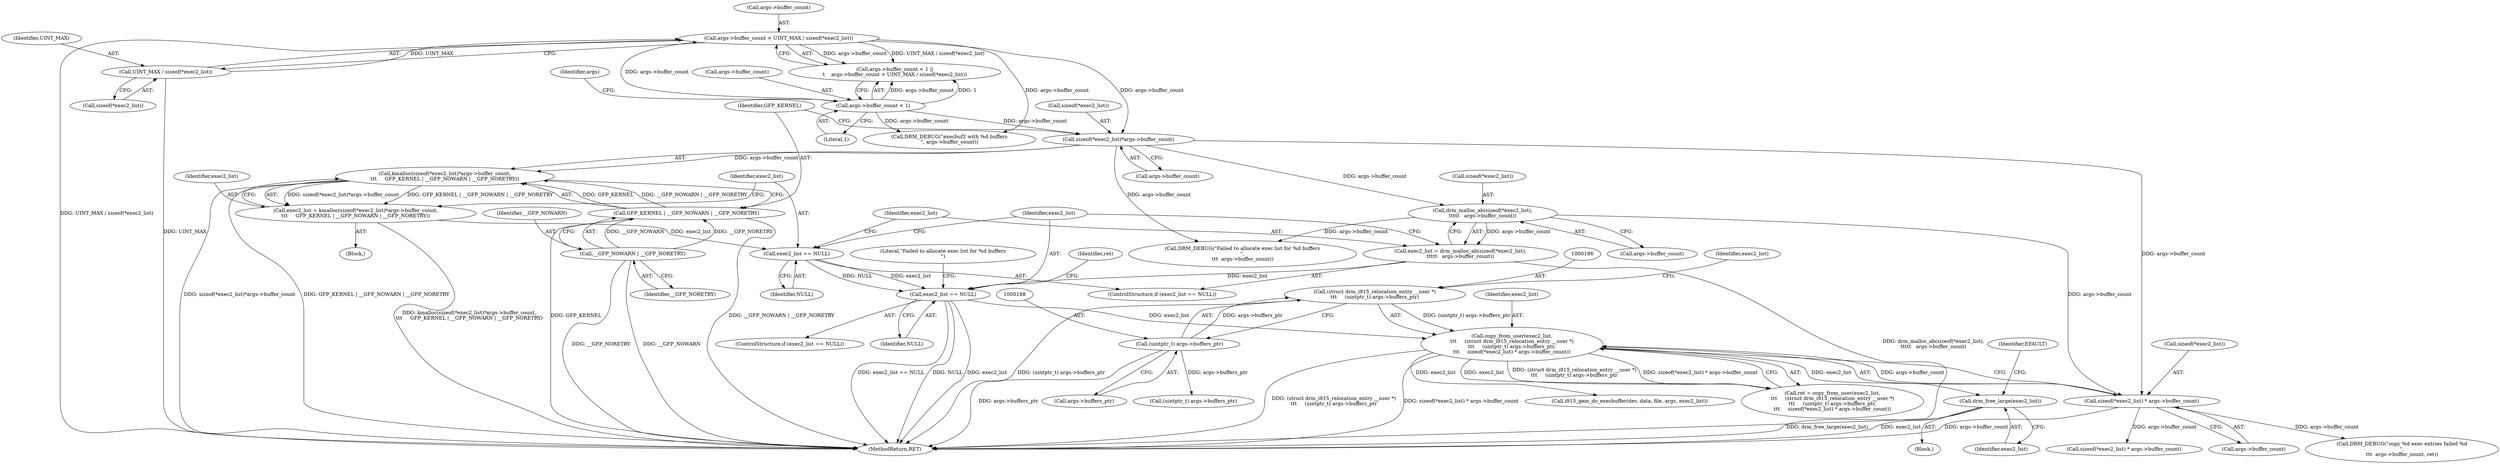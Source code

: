 digraph "0_linux_ed8cd3b2cd61004cab85380c52b1817aca1ca49b@API" {
"1000210" [label="(Call,drm_free_large(exec2_list))"];
"1000183" [label="(Call,copy_from_user(exec2_list,\n\t\t\t     (struct drm_i915_relocation_entry __user *)\n\t\t\t     (uintptr_t) args->buffers_ptr,\n\t\t\t     sizeof(*exec2_list) * args->buffer_count))"];
"1000169" [label="(Call,exec2_list == NULL)"];
"1000156" [label="(Call,exec2_list == NULL)"];
"1000140" [label="(Call,exec2_list = kmalloc(sizeof(*exec2_list)*args->buffer_count,\n\t\t\t     GFP_KERNEL | __GFP_NOWARN | __GFP_NORETRY))"];
"1000142" [label="(Call,kmalloc(sizeof(*exec2_list)*args->buffer_count,\n\t\t\t     GFP_KERNEL | __GFP_NOWARN | __GFP_NORETRY))"];
"1000143" [label="(Call,sizeof(*exec2_list)*args->buffer_count)"];
"1000122" [label="(Call,args->buffer_count > UINT_MAX / sizeof(*exec2_list))"];
"1000117" [label="(Call,args->buffer_count < 1)"];
"1000126" [label="(Call,UINT_MAX / sizeof(*exec2_list))"];
"1000150" [label="(Call,GFP_KERNEL | __GFP_NOWARN | __GFP_NORETRY)"];
"1000152" [label="(Call,__GFP_NOWARN | __GFP_NORETRY)"];
"1000159" [label="(Call,exec2_list = drm_malloc_ab(sizeof(*exec2_list),\n\t\t\t\t\t   args->buffer_count))"];
"1000161" [label="(Call,drm_malloc_ab(sizeof(*exec2_list),\n\t\t\t\t\t   args->buffer_count))"];
"1000185" [label="(Call,(struct drm_i915_relocation_entry __user *)\n\t\t\t     (uintptr_t) args->buffers_ptr)"];
"1000187" [label="(Call,(uintptr_t) args->buffers_ptr)"];
"1000192" [label="(Call,sizeof(*exec2_list) * args->buffer_count)"];
"1000185" [label="(Call,(struct drm_i915_relocation_entry __user *)\n\t\t\t     (uintptr_t) args->buffers_ptr)"];
"1000160" [label="(Identifier,exec2_list)"];
"1000217" [label="(Call,i915_gem_do_execbuffer(dev, data, file, args, exec2_list))"];
"1000157" [label="(Identifier,exec2_list)"];
"1000150" [label="(Call,GFP_KERNEL | __GFP_NOWARN | __GFP_NORETRY)"];
"1000128" [label="(Call,sizeof(*exec2_list))"];
"1000156" [label="(Call,exec2_list == NULL)"];
"1000158" [label="(Identifier,NULL)"];
"1000116" [label="(Call,args->buffer_count < 1 ||\n\t    args->buffer_count > UINT_MAX / sizeof(*exec2_list))"];
"1000187" [label="(Call,(uintptr_t) args->buffers_ptr)"];
"1000161" [label="(Call,drm_malloc_ab(sizeof(*exec2_list),\n\t\t\t\t\t   args->buffer_count))"];
"1000142" [label="(Call,kmalloc(sizeof(*exec2_list)*args->buffer_count,\n\t\t\t     GFP_KERNEL | __GFP_NOWARN | __GFP_NORETRY))"];
"1000127" [label="(Identifier,UINT_MAX)"];
"1000132" [label="(Call,DRM_DEBUG(\"execbuf2 with %d buffers\n\", args->buffer_count))"];
"1000155" [label="(ControlStructure,if (exec2_list == NULL))"];
"1000162" [label="(Call,sizeof(*exec2_list))"];
"1000122" [label="(Call,args->buffer_count > UINT_MAX / sizeof(*exec2_list))"];
"1000232" [label="(Call,(uintptr_t) args->buffers_ptr)"];
"1000169" [label="(Call,exec2_list == NULL)"];
"1000204" [label="(Call,DRM_DEBUG(\"copy %d exec entries failed %d\n\",\n\t\t\t  args->buffer_count, ret))"];
"1000189" [label="(Call,args->buffers_ptr)"];
"1000214" [label="(Identifier,EFAULT)"];
"1000211" [label="(Identifier,exec2_list)"];
"1000203" [label="(Block,)"];
"1000192" [label="(Call,sizeof(*exec2_list) * args->buffer_count)"];
"1000170" [label="(Identifier,exec2_list)"];
"1000165" [label="(Call,args->buffer_count)"];
"1000168" [label="(ControlStructure,if (exec2_list == NULL))"];
"1000140" [label="(Call,exec2_list = kmalloc(sizeof(*exec2_list)*args->buffer_count,\n\t\t\t     GFP_KERNEL | __GFP_NOWARN | __GFP_NORETRY))"];
"1000143" [label="(Call,sizeof(*exec2_list)*args->buffer_count)"];
"1000181" [label="(Call,ret = copy_from_user(exec2_list,\n\t\t\t     (struct drm_i915_relocation_entry __user *)\n\t\t\t     (uintptr_t) args->buffers_ptr,\n\t\t\t     sizeof(*exec2_list) * args->buffer_count))"];
"1000154" [label="(Identifier,__GFP_NORETRY)"];
"1000196" [label="(Call,args->buffer_count)"];
"1000262" [label="(MethodReturn,RET)"];
"1000159" [label="(Call,exec2_list = drm_malloc_ab(sizeof(*exec2_list),\n\t\t\t\t\t   args->buffer_count))"];
"1000174" [label="(Literal,\"Failed to allocate exec list for %d buffers\n\")"];
"1000210" [label="(Call,drm_free_large(exec2_list))"];
"1000121" [label="(Literal,1)"];
"1000184" [label="(Identifier,exec2_list)"];
"1000182" [label="(Identifier,ret)"];
"1000195" [label="(Identifier,exec2_list)"];
"1000141" [label="(Identifier,exec2_list)"];
"1000173" [label="(Call,DRM_DEBUG(\"Failed to allocate exec list for %d buffers\n\",\n\t\t\t  args->buffer_count))"];
"1000238" [label="(Call,sizeof(*exec2_list) * args->buffer_count)"];
"1000153" [label="(Identifier,__GFP_NOWARN)"];
"1000147" [label="(Call,args->buffer_count)"];
"1000151" [label="(Identifier,GFP_KERNEL)"];
"1000126" [label="(Call,UINT_MAX / sizeof(*exec2_list))"];
"1000183" [label="(Call,copy_from_user(exec2_list,\n\t\t\t     (struct drm_i915_relocation_entry __user *)\n\t\t\t     (uintptr_t) args->buffers_ptr,\n\t\t\t     sizeof(*exec2_list) * args->buffer_count))"];
"1000105" [label="(Block,)"];
"1000193" [label="(Call,sizeof(*exec2_list))"];
"1000152" [label="(Call,__GFP_NOWARN | __GFP_NORETRY)"];
"1000118" [label="(Call,args->buffer_count)"];
"1000144" [label="(Call,sizeof(*exec2_list))"];
"1000171" [label="(Identifier,NULL)"];
"1000123" [label="(Call,args->buffer_count)"];
"1000124" [label="(Identifier,args)"];
"1000117" [label="(Call,args->buffer_count < 1)"];
"1000210" -> "1000203"  [label="AST: "];
"1000210" -> "1000211"  [label="CFG: "];
"1000211" -> "1000210"  [label="AST: "];
"1000214" -> "1000210"  [label="CFG: "];
"1000210" -> "1000262"  [label="DDG: drm_free_large(exec2_list)"];
"1000210" -> "1000262"  [label="DDG: exec2_list"];
"1000183" -> "1000210"  [label="DDG: exec2_list"];
"1000183" -> "1000181"  [label="AST: "];
"1000183" -> "1000192"  [label="CFG: "];
"1000184" -> "1000183"  [label="AST: "];
"1000185" -> "1000183"  [label="AST: "];
"1000192" -> "1000183"  [label="AST: "];
"1000181" -> "1000183"  [label="CFG: "];
"1000183" -> "1000262"  [label="DDG: (struct drm_i915_relocation_entry __user *)\n\t\t\t     (uintptr_t) args->buffers_ptr"];
"1000183" -> "1000262"  [label="DDG: sizeof(*exec2_list) * args->buffer_count"];
"1000183" -> "1000181"  [label="DDG: exec2_list"];
"1000183" -> "1000181"  [label="DDG: (struct drm_i915_relocation_entry __user *)\n\t\t\t     (uintptr_t) args->buffers_ptr"];
"1000183" -> "1000181"  [label="DDG: sizeof(*exec2_list) * args->buffer_count"];
"1000169" -> "1000183"  [label="DDG: exec2_list"];
"1000185" -> "1000183"  [label="DDG: (uintptr_t) args->buffers_ptr"];
"1000192" -> "1000183"  [label="DDG: args->buffer_count"];
"1000183" -> "1000217"  [label="DDG: exec2_list"];
"1000169" -> "1000168"  [label="AST: "];
"1000169" -> "1000171"  [label="CFG: "];
"1000170" -> "1000169"  [label="AST: "];
"1000171" -> "1000169"  [label="AST: "];
"1000174" -> "1000169"  [label="CFG: "];
"1000182" -> "1000169"  [label="CFG: "];
"1000169" -> "1000262"  [label="DDG: exec2_list == NULL"];
"1000169" -> "1000262"  [label="DDG: NULL"];
"1000169" -> "1000262"  [label="DDG: exec2_list"];
"1000156" -> "1000169"  [label="DDG: exec2_list"];
"1000156" -> "1000169"  [label="DDG: NULL"];
"1000159" -> "1000169"  [label="DDG: exec2_list"];
"1000156" -> "1000155"  [label="AST: "];
"1000156" -> "1000158"  [label="CFG: "];
"1000157" -> "1000156"  [label="AST: "];
"1000158" -> "1000156"  [label="AST: "];
"1000160" -> "1000156"  [label="CFG: "];
"1000170" -> "1000156"  [label="CFG: "];
"1000140" -> "1000156"  [label="DDG: exec2_list"];
"1000140" -> "1000105"  [label="AST: "];
"1000140" -> "1000142"  [label="CFG: "];
"1000141" -> "1000140"  [label="AST: "];
"1000142" -> "1000140"  [label="AST: "];
"1000157" -> "1000140"  [label="CFG: "];
"1000140" -> "1000262"  [label="DDG: kmalloc(sizeof(*exec2_list)*args->buffer_count,\n\t\t\t     GFP_KERNEL | __GFP_NOWARN | __GFP_NORETRY)"];
"1000142" -> "1000140"  [label="DDG: sizeof(*exec2_list)*args->buffer_count"];
"1000142" -> "1000140"  [label="DDG: GFP_KERNEL | __GFP_NOWARN | __GFP_NORETRY"];
"1000142" -> "1000150"  [label="CFG: "];
"1000143" -> "1000142"  [label="AST: "];
"1000150" -> "1000142"  [label="AST: "];
"1000142" -> "1000262"  [label="DDG: sizeof(*exec2_list)*args->buffer_count"];
"1000142" -> "1000262"  [label="DDG: GFP_KERNEL | __GFP_NOWARN | __GFP_NORETRY"];
"1000143" -> "1000142"  [label="DDG: args->buffer_count"];
"1000150" -> "1000142"  [label="DDG: GFP_KERNEL"];
"1000150" -> "1000142"  [label="DDG: __GFP_NOWARN | __GFP_NORETRY"];
"1000143" -> "1000147"  [label="CFG: "];
"1000144" -> "1000143"  [label="AST: "];
"1000147" -> "1000143"  [label="AST: "];
"1000151" -> "1000143"  [label="CFG: "];
"1000122" -> "1000143"  [label="DDG: args->buffer_count"];
"1000117" -> "1000143"  [label="DDG: args->buffer_count"];
"1000143" -> "1000161"  [label="DDG: args->buffer_count"];
"1000143" -> "1000173"  [label="DDG: args->buffer_count"];
"1000143" -> "1000192"  [label="DDG: args->buffer_count"];
"1000122" -> "1000116"  [label="AST: "];
"1000122" -> "1000126"  [label="CFG: "];
"1000123" -> "1000122"  [label="AST: "];
"1000126" -> "1000122"  [label="AST: "];
"1000116" -> "1000122"  [label="CFG: "];
"1000122" -> "1000262"  [label="DDG: UINT_MAX / sizeof(*exec2_list)"];
"1000122" -> "1000116"  [label="DDG: args->buffer_count"];
"1000122" -> "1000116"  [label="DDG: UINT_MAX / sizeof(*exec2_list)"];
"1000117" -> "1000122"  [label="DDG: args->buffer_count"];
"1000126" -> "1000122"  [label="DDG: UINT_MAX"];
"1000122" -> "1000132"  [label="DDG: args->buffer_count"];
"1000117" -> "1000116"  [label="AST: "];
"1000117" -> "1000121"  [label="CFG: "];
"1000118" -> "1000117"  [label="AST: "];
"1000121" -> "1000117"  [label="AST: "];
"1000124" -> "1000117"  [label="CFG: "];
"1000116" -> "1000117"  [label="CFG: "];
"1000117" -> "1000116"  [label="DDG: args->buffer_count"];
"1000117" -> "1000116"  [label="DDG: 1"];
"1000117" -> "1000132"  [label="DDG: args->buffer_count"];
"1000126" -> "1000128"  [label="CFG: "];
"1000127" -> "1000126"  [label="AST: "];
"1000128" -> "1000126"  [label="AST: "];
"1000126" -> "1000262"  [label="DDG: UINT_MAX"];
"1000150" -> "1000152"  [label="CFG: "];
"1000151" -> "1000150"  [label="AST: "];
"1000152" -> "1000150"  [label="AST: "];
"1000150" -> "1000262"  [label="DDG: GFP_KERNEL"];
"1000150" -> "1000262"  [label="DDG: __GFP_NOWARN | __GFP_NORETRY"];
"1000152" -> "1000150"  [label="DDG: __GFP_NOWARN"];
"1000152" -> "1000150"  [label="DDG: __GFP_NORETRY"];
"1000152" -> "1000154"  [label="CFG: "];
"1000153" -> "1000152"  [label="AST: "];
"1000154" -> "1000152"  [label="AST: "];
"1000152" -> "1000262"  [label="DDG: __GFP_NORETRY"];
"1000152" -> "1000262"  [label="DDG: __GFP_NOWARN"];
"1000159" -> "1000155"  [label="AST: "];
"1000159" -> "1000161"  [label="CFG: "];
"1000160" -> "1000159"  [label="AST: "];
"1000161" -> "1000159"  [label="AST: "];
"1000170" -> "1000159"  [label="CFG: "];
"1000159" -> "1000262"  [label="DDG: drm_malloc_ab(sizeof(*exec2_list),\n\t\t\t\t\t   args->buffer_count)"];
"1000161" -> "1000159"  [label="DDG: args->buffer_count"];
"1000161" -> "1000165"  [label="CFG: "];
"1000162" -> "1000161"  [label="AST: "];
"1000165" -> "1000161"  [label="AST: "];
"1000161" -> "1000173"  [label="DDG: args->buffer_count"];
"1000161" -> "1000192"  [label="DDG: args->buffer_count"];
"1000185" -> "1000187"  [label="CFG: "];
"1000186" -> "1000185"  [label="AST: "];
"1000187" -> "1000185"  [label="AST: "];
"1000195" -> "1000185"  [label="CFG: "];
"1000185" -> "1000262"  [label="DDG: (uintptr_t) args->buffers_ptr"];
"1000187" -> "1000185"  [label="DDG: args->buffers_ptr"];
"1000187" -> "1000189"  [label="CFG: "];
"1000188" -> "1000187"  [label="AST: "];
"1000189" -> "1000187"  [label="AST: "];
"1000187" -> "1000262"  [label="DDG: args->buffers_ptr"];
"1000187" -> "1000232"  [label="DDG: args->buffers_ptr"];
"1000192" -> "1000196"  [label="CFG: "];
"1000193" -> "1000192"  [label="AST: "];
"1000196" -> "1000192"  [label="AST: "];
"1000192" -> "1000262"  [label="DDG: args->buffer_count"];
"1000192" -> "1000204"  [label="DDG: args->buffer_count"];
"1000192" -> "1000238"  [label="DDG: args->buffer_count"];
}
